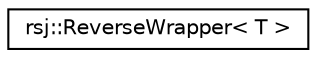digraph "Graphical Class Hierarchy"
{
 // INTERACTIVE_SVG=YES
 // LATEX_PDF_SIZE
  edge [fontname="Helvetica",fontsize="10",labelfontname="Helvetica",labelfontsize="10"];
  node [fontname="Helvetica",fontsize="10",shape=record];
  rankdir="LR";
  Node0 [label="rsj::ReverseWrapper\< T \>",height=0.2,width=0.4,color="black", fillcolor="white", style="filled",URL="$structrsj_1_1_reverse_wrapper.html",tooltip=" "];
}
